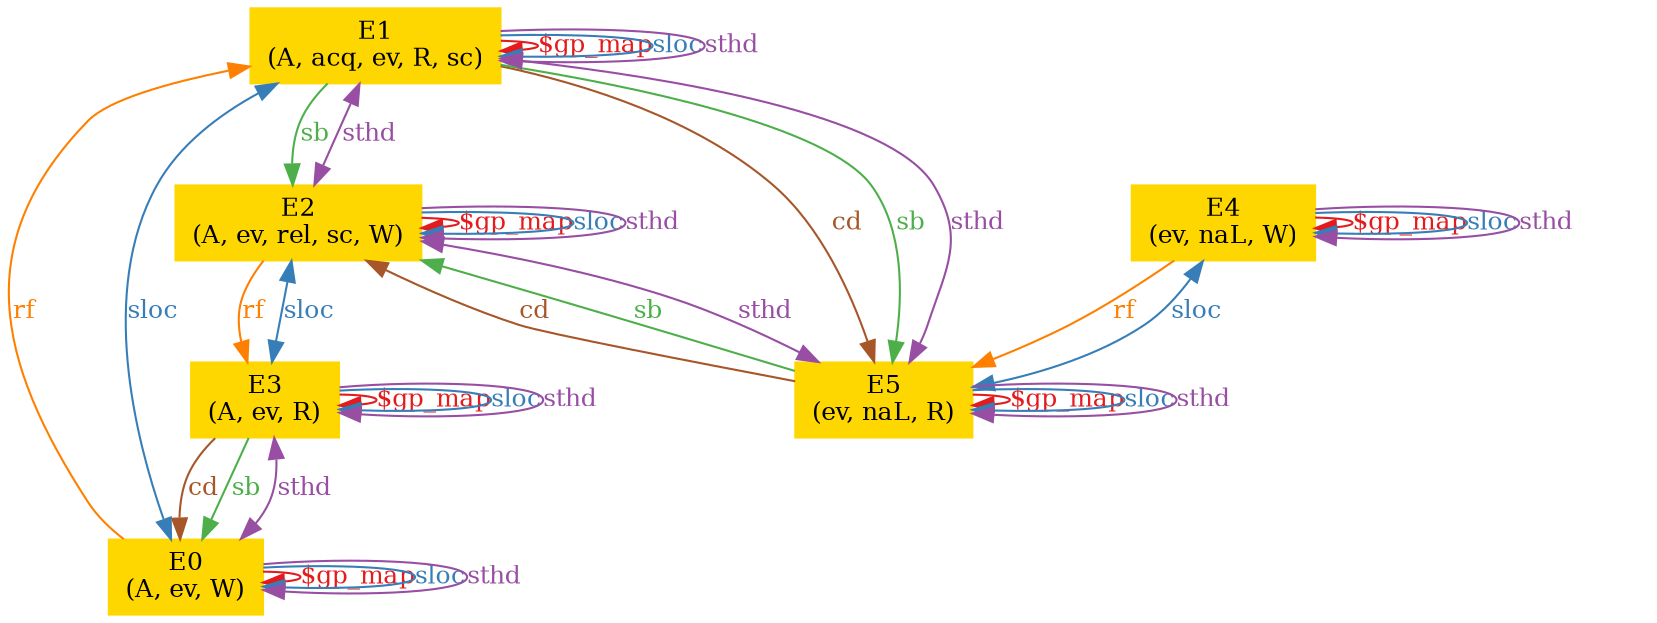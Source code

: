 digraph "graph" {
graph [fontsize=12]
node [fontsize=12]
edge [fontsize=12]
rankdir=TB;
"N1" -> "N1" [uuid = "<E0, E0>", color = "#e41a1c", fontcolor = "#e41a1c", style = "solid", label = "$gp_map", dir = "forward", weight = "1"]
"N4" -> "N4" [uuid = "<E1, E1>", color = "#e41a1c", fontcolor = "#e41a1c", style = "solid", label = "$gp_map", dir = "forward", weight = "1"]
"N3" -> "N3" [uuid = "<E2, E2>", color = "#e41a1c", fontcolor = "#e41a1c", style = "solid", label = "$gp_map", dir = "forward", weight = "1"]
"N2" -> "N2" [uuid = "<E3, E3>", color = "#e41a1c", fontcolor = "#e41a1c", style = "solid", label = "$gp_map", dir = "forward", weight = "1"]
"N5" -> "N5" [uuid = "<E4, E4>", color = "#e41a1c", fontcolor = "#e41a1c", style = "solid", label = "$gp_map", dir = "forward", weight = "1"]
"N0" -> "N0" [uuid = "<E5, E5>", color = "#e41a1c", fontcolor = "#e41a1c", style = "solid", label = "$gp_map", dir = "forward", weight = "1"]
"N4" -> "N0" [uuid = "<E1, E5>", color = "#a65628", fontcolor = "#a65628", style = "solid", label = "cd", dir = "forward", weight = "1"]
"N2" -> "N1" [uuid = "<E3, E0>", color = "#a65628", fontcolor = "#a65628", style = "solid", label = "cd", dir = "forward", weight = "1"]
"N3" -> "N0" [uuid = "<E5, E2>", color = "#a65628", fontcolor = "#a65628", style = "solid", label = "cd", dir = "back", weight = "1"]
"N4" -> "N1" [uuid = "<E0, E1>", color = "#ff7f00", fontcolor = "#ff7f00", style = "solid", label = "rf", dir = "back", weight = "1"]
"N3" -> "N2" [uuid = "<E2, E3>", color = "#ff7f00", fontcolor = "#ff7f00", style = "solid", label = "rf", dir = "forward", weight = "1"]
"N5" -> "N0" [uuid = "<E4, E5>", color = "#ff7f00", fontcolor = "#ff7f00", style = "solid", label = "rf", dir = "forward", weight = "1"]
"N4" -> "N3" [uuid = "<E1, E2>", color = "#4daf4a", fontcolor = "#4daf4a", style = "solid", label = "sb", dir = "forward", weight = "1"]
"N4" -> "N0" [uuid = "<E1, E5>", color = "#4daf4a", fontcolor = "#4daf4a", style = "solid", label = "sb", dir = "forward", weight = "1"]
"N2" -> "N1" [uuid = "<E3, E0>", color = "#4daf4a", fontcolor = "#4daf4a", style = "solid", label = "sb", dir = "forward", weight = "1"]
"N3" -> "N0" [uuid = "<E5, E2>", color = "#4daf4a", fontcolor = "#4daf4a", style = "solid", label = "sb", dir = "back", weight = "1"]
"N1" -> "N1" [uuid = "<E0, E0>", color = "#377eb8", fontcolor = "#377eb8", style = "solid", label = "sloc", dir = "forward", weight = "1"]
"N4" -> "N1" [uuid = "<E0, E1>", color = "#377eb8", fontcolor = "#377eb8", style = "solid", label = "sloc", dir = "both", weight = "1"]
"N4" -> "N4" [uuid = "<E1, E1>", color = "#377eb8", fontcolor = "#377eb8", style = "solid", label = "sloc", dir = "forward", weight = "1"]
"N3" -> "N3" [uuid = "<E2, E2>", color = "#377eb8", fontcolor = "#377eb8", style = "solid", label = "sloc", dir = "forward", weight = "1"]
"N3" -> "N2" [uuid = "<E2, E3>", color = "#377eb8", fontcolor = "#377eb8", style = "solid", label = "sloc", dir = "both", weight = "1"]
"N2" -> "N2" [uuid = "<E3, E3>", color = "#377eb8", fontcolor = "#377eb8", style = "solid", label = "sloc", dir = "forward", weight = "1"]
"N5" -> "N5" [uuid = "<E4, E4>", color = "#377eb8", fontcolor = "#377eb8", style = "solid", label = "sloc", dir = "forward", weight = "1"]
"N5" -> "N0" [uuid = "<E4, E5>", color = "#377eb8", fontcolor = "#377eb8", style = "solid", label = "sloc", dir = "both", weight = "1"]
"N0" -> "N0" [uuid = "<E5, E5>", color = "#377eb8", fontcolor = "#377eb8", style = "solid", label = "sloc", dir = "forward", weight = "1"]
"N1" -> "N1" [uuid = "<E0, E0>", color = "#984ea3", fontcolor = "#984ea3", style = "solid", label = "sthd", dir = "forward", weight = "1"]
"N2" -> "N1" [uuid = "<E0, E3>", color = "#984ea3", fontcolor = "#984ea3", style = "solid", label = "sthd", dir = "both", weight = "1"]
"N4" -> "N4" [uuid = "<E1, E1>", color = "#984ea3", fontcolor = "#984ea3", style = "solid", label = "sthd", dir = "forward", weight = "1"]
"N4" -> "N3" [uuid = "<E1, E2>", color = "#984ea3", fontcolor = "#984ea3", style = "solid", label = "sthd", dir = "both", weight = "1"]
"N4" -> "N0" [uuid = "<E1, E5>", color = "#984ea3", fontcolor = "#984ea3", style = "solid", label = "sthd", dir = "both", weight = "1"]
"N3" -> "N3" [uuid = "<E2, E2>", color = "#984ea3", fontcolor = "#984ea3", style = "solid", label = "sthd", dir = "forward", weight = "1"]
"N3" -> "N0" [uuid = "<E2, E5>", color = "#984ea3", fontcolor = "#984ea3", style = "solid", label = "sthd", dir = "both", weight = "1"]
"N2" -> "N2" [uuid = "<E3, E3>", color = "#984ea3", fontcolor = "#984ea3", style = "solid", label = "sthd", dir = "forward", weight = "1"]
"N5" -> "N5" [uuid = "<E4, E4>", color = "#984ea3", fontcolor = "#984ea3", style = "solid", label = "sthd", dir = "forward", weight = "1"]
"N0" -> "N0" [uuid = "<E5, E5>", color = "#984ea3", fontcolor = "#984ea3", style = "solid", label = "sthd", dir = "forward", weight = "1"]
"N0" [uuid="E5", label="E5\n(ev, naL, R)", color="#ffd700", fontcolor = "#000000", shape = "box", style = "filled, solid"]
"N1" [uuid="E0", label="E0\n(A, ev, W)", color="#ffd700", fontcolor = "#000000", shape = "box", style = "filled, solid"]
"N2" [uuid="E3", label="E3\n(A, ev, R)", color="#ffd700", fontcolor = "#000000", shape = "box", style = "filled, solid"]
"N3" [uuid="E2", label="E2\n(A, ev, rel, sc, W)", color="#ffd700", fontcolor = "#000000", shape = "box", style = "filled, solid"]
"N4" [uuid="E1", label="E1\n(A, acq, ev, R, sc)", color="#ffd700", fontcolor = "#000000", shape = "box", style = "filled, solid"]
"N5" [uuid="E4", label="E4\n(ev, naL, W)", color="#ffd700", fontcolor = "#000000", shape = "box", style = "filled, solid"]
}
